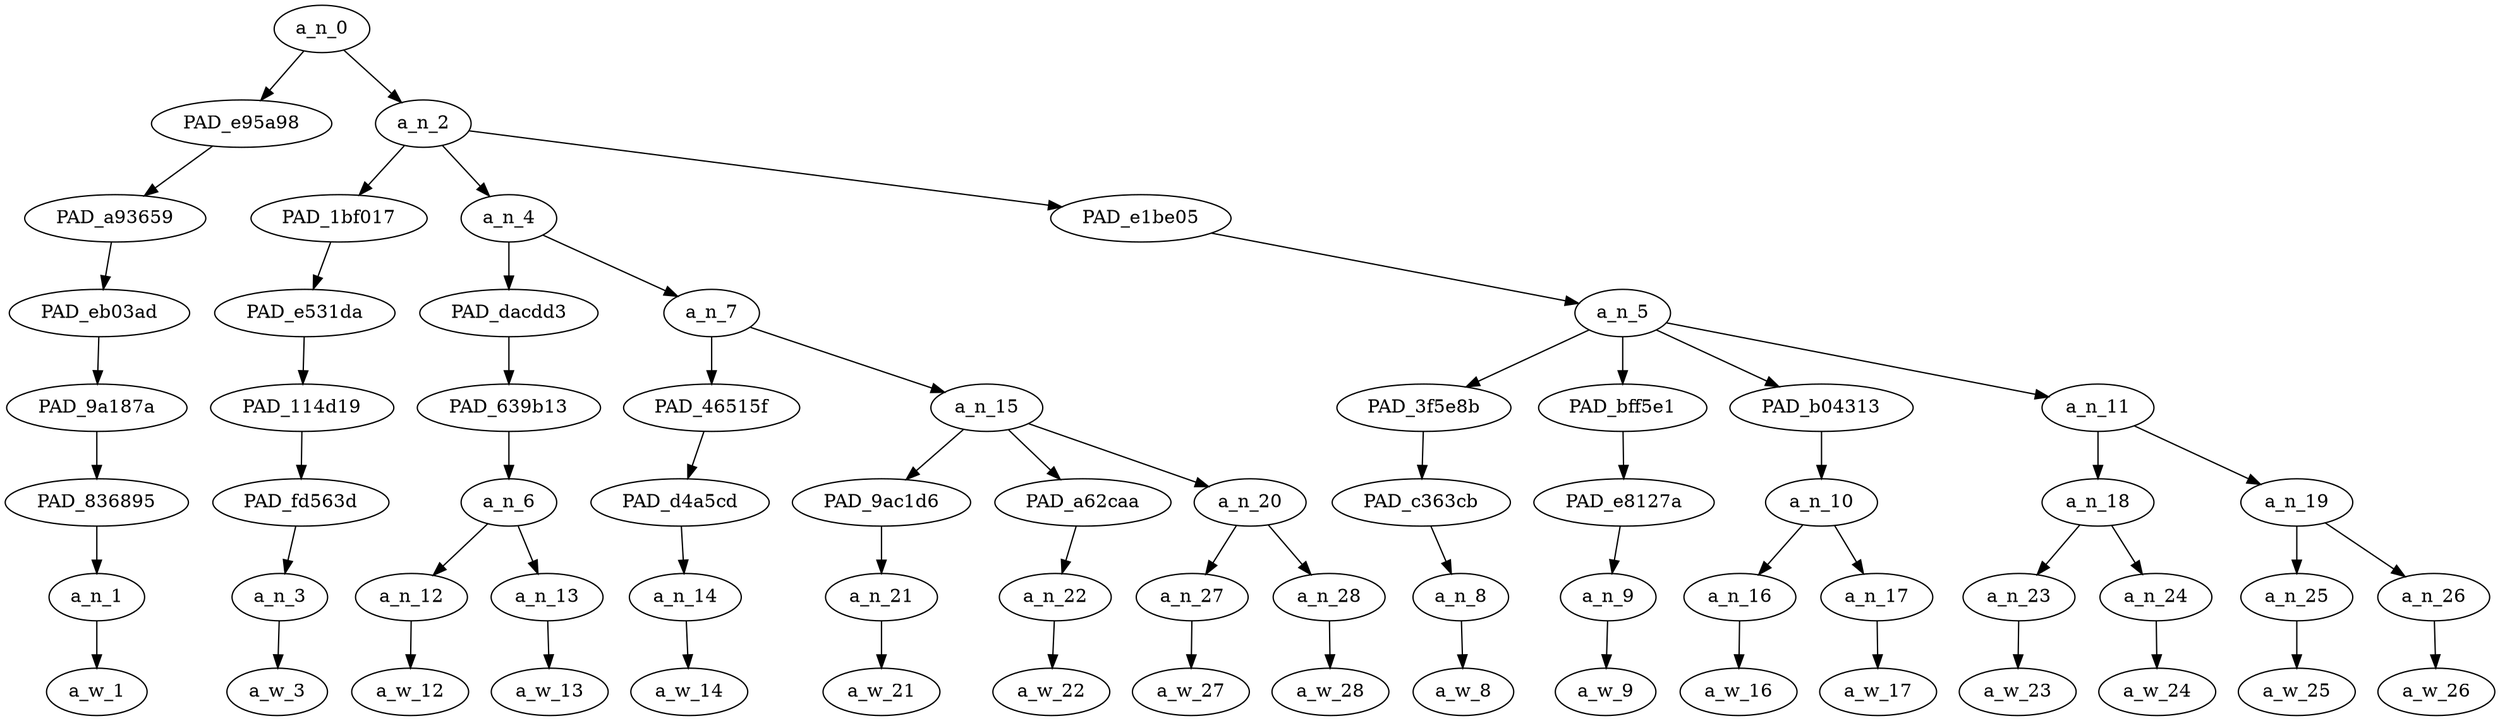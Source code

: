 strict digraph "" {
	a_n_0	[div_dir=1,
		index=0,
		level=7,
		pos="2.701388888888889,7!",
		text_span="[0, 1, 2, 3, 4, 5, 6, 7, 8, 9, 10, 11, 12, 13, 14, 15, 16]",
		value=0.99999998];
	PAD_e95a98	[div_dir=1,
		index=0,
		level=6,
		pos="0.0,6!",
		text_span="[0]",
		value=0.03103677];
	a_n_0 -> PAD_e95a98;
	a_n_2	[div_dir=1,
		index=1,
		level=6,
		pos="5.402777777777778,6!",
		text_span="[1, 2, 3, 4, 5, 6, 7, 8, 9, 10, 11, 12, 13, 14, 15, 16]",
		value=0.96796643];
	a_n_0 -> a_n_2;
	PAD_a93659	[div_dir=1,
		index=0,
		level=5,
		pos="0.0,5!",
		text_span="[0]",
		value=0.03103677];
	PAD_e95a98 -> PAD_a93659;
	PAD_eb03ad	[div_dir=1,
		index=0,
		level=4,
		pos="0.0,4!",
		text_span="[0]",
		value=0.03103677];
	PAD_a93659 -> PAD_eb03ad;
	PAD_9a187a	[div_dir=1,
		index=0,
		level=3,
		pos="0.0,3!",
		text_span="[0]",
		value=0.03103677];
	PAD_eb03ad -> PAD_9a187a;
	PAD_836895	[div_dir=1,
		index=0,
		level=2,
		pos="0.0,2!",
		text_span="[0]",
		value=0.03103677];
	PAD_9a187a -> PAD_836895;
	a_n_1	[div_dir=1,
		index=0,
		level=1,
		pos="0.0,1!",
		text_span="[0]",
		value=0.03103677];
	PAD_836895 -> a_n_1;
	a_w_1	[div_dir=0,
		index=0,
		level=0,
		pos="0,0!",
		text_span="[0]",
		value=why];
	a_n_1 -> a_w_1;
	PAD_1bf017	[div_dir=1,
		index=1,
		level=5,
		pos="1.0,5!",
		text_span="[1]",
		value=0.02863137];
	a_n_2 -> PAD_1bf017;
	a_n_4	[div_dir=1,
		index=2,
		level=5,
		pos="3.958333333333333,5!",
		text_span="[2, 3, 4, 5, 6, 7, 8]",
		value=0.56430717];
	a_n_2 -> a_n_4;
	PAD_e1be05	[div_dir=1,
		index=3,
		level=5,
		pos="11.25,5!",
		text_span="[9, 10, 11, 12, 13, 14, 15, 16]",
		value=0.37403777];
	a_n_2 -> PAD_e1be05;
	PAD_e531da	[div_dir=1,
		index=1,
		level=4,
		pos="1.0,4!",
		text_span="[1]",
		value=0.02863137];
	PAD_1bf017 -> PAD_e531da;
	PAD_114d19	[div_dir=1,
		index=1,
		level=3,
		pos="1.0,3!",
		text_span="[1]",
		value=0.02863137];
	PAD_e531da -> PAD_114d19;
	PAD_fd563d	[div_dir=1,
		index=1,
		level=2,
		pos="1.0,2!",
		text_span="[1]",
		value=0.02863137];
	PAD_114d19 -> PAD_fd563d;
	a_n_3	[div_dir=1,
		index=1,
		level=1,
		pos="1.0,1!",
		text_span="[1]",
		value=0.02863137];
	PAD_fd563d -> a_n_3;
	a_w_3	[div_dir=0,
		index=1,
		level=0,
		pos="1,0!",
		text_span="[1]",
		value=would];
	a_n_3 -> a_w_3;
	PAD_dacdd3	[div_dir=1,
		index=2,
		level=4,
		pos="2.5,4!",
		text_span="[2, 3]",
		value=0.08029645];
	a_n_4 -> PAD_dacdd3;
	a_n_7	[div_dir=1,
		index=3,
		level=4,
		pos="5.416666666666666,4!",
		text_span="[4, 5, 6, 7, 8]",
		value=0.48309185];
	a_n_4 -> a_n_7;
	PAD_639b13	[div_dir=1,
		index=2,
		level=3,
		pos="2.5,3!",
		text_span="[2, 3]",
		value=0.08029645];
	PAD_dacdd3 -> PAD_639b13;
	a_n_6	[div_dir=1,
		index=2,
		level=2,
		pos="2.5,2!",
		text_span="[2, 3]",
		value=0.08029645];
	PAD_639b13 -> a_n_6;
	a_n_12	[div_dir=1,
		index=2,
		level=1,
		pos="2.0,1!",
		text_span="[2]",
		value=0.03662639];
	a_n_6 -> a_n_12;
	a_n_13	[div_dir=1,
		index=3,
		level=1,
		pos="3.0,1!",
		text_span="[3]",
		value=0.04334174];
	a_n_6 -> a_n_13;
	a_w_12	[div_dir=0,
		index=2,
		level=0,
		pos="2,0!",
		text_span="[2]",
		value=any];
	a_n_12 -> a_w_12;
	a_w_13	[div_dir=0,
		index=3,
		level=0,
		pos="3,0!",
		text_span="[3]",
		value=self];
	a_n_13 -> a_w_13;
	PAD_46515f	[div_dir=1,
		index=3,
		level=3,
		pos="4.0,3!",
		text_span="[4]",
		value=0.06269282];
	a_n_7 -> PAD_46515f;
	a_n_15	[div_dir=1,
		index=4,
		level=3,
		pos="6.833333333333333,3!",
		text_span="[5, 6, 7, 8]",
		value=0.41953459];
	a_n_7 -> a_n_15;
	PAD_d4a5cd	[div_dir=1,
		index=3,
		level=2,
		pos="4.0,2!",
		text_span="[4]",
		value=0.06269282];
	PAD_46515f -> PAD_d4a5cd;
	a_n_14	[div_dir=1,
		index=4,
		level=1,
		pos="4.0,1!",
		text_span="[4]",
		value=0.06269282];
	PAD_d4a5cd -> a_n_14;
	a_w_14	[div_dir=0,
		index=4,
		level=0,
		pos="4,0!",
		text_span="[4]",
		value=respecting];
	a_n_14 -> a_w_14;
	PAD_9ac1d6	[div_dir=1,
		index=5,
		level=2,
		pos="7.0,2!",
		text_span="[7]",
		value=0.11901682];
	a_n_15 -> PAD_9ac1d6;
	PAD_a62caa	[div_dir=1,
		index=6,
		level=2,
		pos="8.0,2!",
		text_span="[8]",
		value=0.11296479];
	a_n_15 -> PAD_a62caa;
	a_n_20	[div_dir=1,
		index=4,
		level=2,
		pos="5.5,2!",
		text_span="[5, 6]",
		value=0.18670830];
	a_n_15 -> a_n_20;
	a_n_21	[div_dir=1,
		index=7,
		level=1,
		pos="7.0,1!",
		text_span="[7]",
		value=0.11901682];
	PAD_9ac1d6 -> a_n_21;
	a_w_21	[div_dir=0,
		index=7,
		level=0,
		pos="7,0!",
		text_span="[7]",
		value=guzzling];
	a_n_21 -> a_w_21;
	a_n_22	[div_dir=1,
		index=8,
		level=1,
		pos="8.0,1!",
		text_span="[8]",
		value=0.11296479];
	PAD_a62caa -> a_n_22;
	a_w_22	[div_dir=0,
		index=8,
		level=0,
		pos="8,0!",
		text_span="[8]",
		value=moslem];
	a_n_22 -> a_w_22;
	a_n_27	[div_dir=1,
		index=5,
		level=1,
		pos="5.0,1!",
		text_span="[5]",
		value=0.09522088];
	a_n_20 -> a_n_27;
	a_n_28	[div_dir=1,
		index=6,
		level=1,
		pos="6.0,1!",
		text_span="[6]",
		value=0.09061527];
	a_n_20 -> a_n_28;
	a_w_27	[div_dir=0,
		index=5,
		level=0,
		pos="5,0!",
		text_span="[5]",
		value=camel];
	a_n_27 -> a_w_27;
	a_w_28	[div_dir=0,
		index=6,
		level=0,
		pos="6,0!",
		text_span="[6]",
		value=piss];
	a_n_28 -> a_w_28;
	a_n_5	[div_dir=1,
		index=4,
		level=4,
		pos="11.25,4!",
		text_span="[9, 10, 11, 12, 13, 14, 15, 16]",
		value=0.37403777];
	PAD_e1be05 -> a_n_5;
	PAD_3f5e8b	[div_dir=1,
		index=5,
		level=3,
		pos="9.0,3!",
		text_span="[9]",
		value=0.03201762];
	a_n_5 -> PAD_3f5e8b;
	PAD_bff5e1	[div_dir=1,
		index=6,
		level=3,
		pos="10.0,3!",
		text_span="[10]",
		value=0.07022535];
	a_n_5 -> PAD_bff5e1;
	PAD_b04313	[div_dir=1,
		index=7,
		level=3,
		pos="11.5,3!",
		text_span="[11, 12]",
		value=0.14453359];
	a_n_5 -> PAD_b04313;
	a_n_11	[div_dir=1,
		index=8,
		level=3,
		pos="14.5,3!",
		text_span="[13, 14, 15, 16]",
		value=0.12676815];
	a_n_5 -> a_n_11;
	PAD_c363cb	[div_dir=1,
		index=7,
		level=2,
		pos="9.0,2!",
		text_span="[9]",
		value=0.03201762];
	PAD_3f5e8b -> PAD_c363cb;
	a_n_8	[div_dir=1,
		index=9,
		level=1,
		pos="9.0,1!",
		text_span="[9]",
		value=0.03201762];
	PAD_c363cb -> a_n_8;
	a_w_8	[div_dir=0,
		index=9,
		level=0,
		pos="9,0!",
		text_span="[9]",
		value=give];
	a_n_8 -> a_w_8;
	PAD_e8127a	[div_dir=1,
		index=8,
		level=2,
		pos="10.0,2!",
		text_span="[10]",
		value=0.07022535];
	PAD_bff5e1 -> PAD_e8127a;
	a_n_9	[div_dir=1,
		index=10,
		level=1,
		pos="10.0,1!",
		text_span="[10]",
		value=0.07022535];
	PAD_e8127a -> a_n_9;
	a_w_9	[div_dir=0,
		index=10,
		level=0,
		pos="10,0!",
		text_span="[10]",
		value=lurch];
	a_n_9 -> a_w_9;
	a_n_10	[div_dir=1,
		index=9,
		level=2,
		pos="11.5,2!",
		text_span="[11, 12]",
		value=0.14453359];
	PAD_b04313 -> a_n_10;
	a_n_16	[div_dir=1,
		index=11,
		level=1,
		pos="11.0,1!",
		text_span="[11]",
		value=0.03166936];
	a_n_10 -> a_n_16;
	a_n_17	[div_dir=1,
		index=12,
		level=1,
		pos="12.0,1!",
		text_span="[12]",
		value=0.11228882];
	a_n_10 -> a_n_17;
	a_w_16	[div_dir=0,
		index=11,
		level=0,
		pos="11,0!",
		text_span="[11]",
		value=the];
	a_n_16 -> a_w_16;
	a_w_17	[div_dir=0,
		index=12,
		level=0,
		pos="12,0!",
		text_span="[12]",
		value=horseface];
	a_n_17 -> a_w_17;
	a_n_18	[div_dir=1,
		index=10,
		level=2,
		pos="13.5,2!",
		text_span="[13, 14]",
		value=0.06101711];
	a_n_11 -> a_n_18;
	a_n_19	[div_dir=1,
		index=11,
		level=2,
		pos="15.5,2!",
		text_span="[15, 16]",
		value=0.06564798];
	a_n_11 -> a_n_19;
	a_n_23	[div_dir=1,
		index=13,
		level=1,
		pos="13.0,1!",
		text_span="[13]",
		value=0.03078285];
	a_n_18 -> a_n_23;
	a_n_24	[div_dir=1,
		index=14,
		level=1,
		pos="14.0,1!",
		text_span="[14]",
		value=0.03009225];
	a_n_18 -> a_n_24;
	a_w_23	[div_dir=0,
		index=13,
		level=0,
		pos="13,0!",
		text_span="[13]",
		value=the1];
	a_n_23 -> a_w_23;
	a_w_24	[div_dir=0,
		index=14,
		level=0,
		pos="14,0!",
		text_span="[14]",
		value=time];
	a_n_24 -> a_w_24;
	a_n_25	[div_dir=-1,
		index=15,
		level=1,
		pos="15.0,1!",
		text_span="[15]",
		value=0.02804102];
	a_n_19 -> a_n_25;
	a_n_26	[div_dir=1,
		index=16,
		level=1,
		pos="16.0,1!",
		text_span="[16]",
		value=0.03760224];
	a_n_19 -> a_n_26;
	a_w_25	[div_dir=0,
		index=15,
		level=0,
		pos="15,0!",
		text_span="[15]",
		value=of];
	a_n_25 -> a_w_25;
	a_w_26	[div_dir=0,
		index=16,
		level=0,
		pos="16,0!",
		text_span="[16]",
		value=day];
	a_n_26 -> a_w_26;
}
